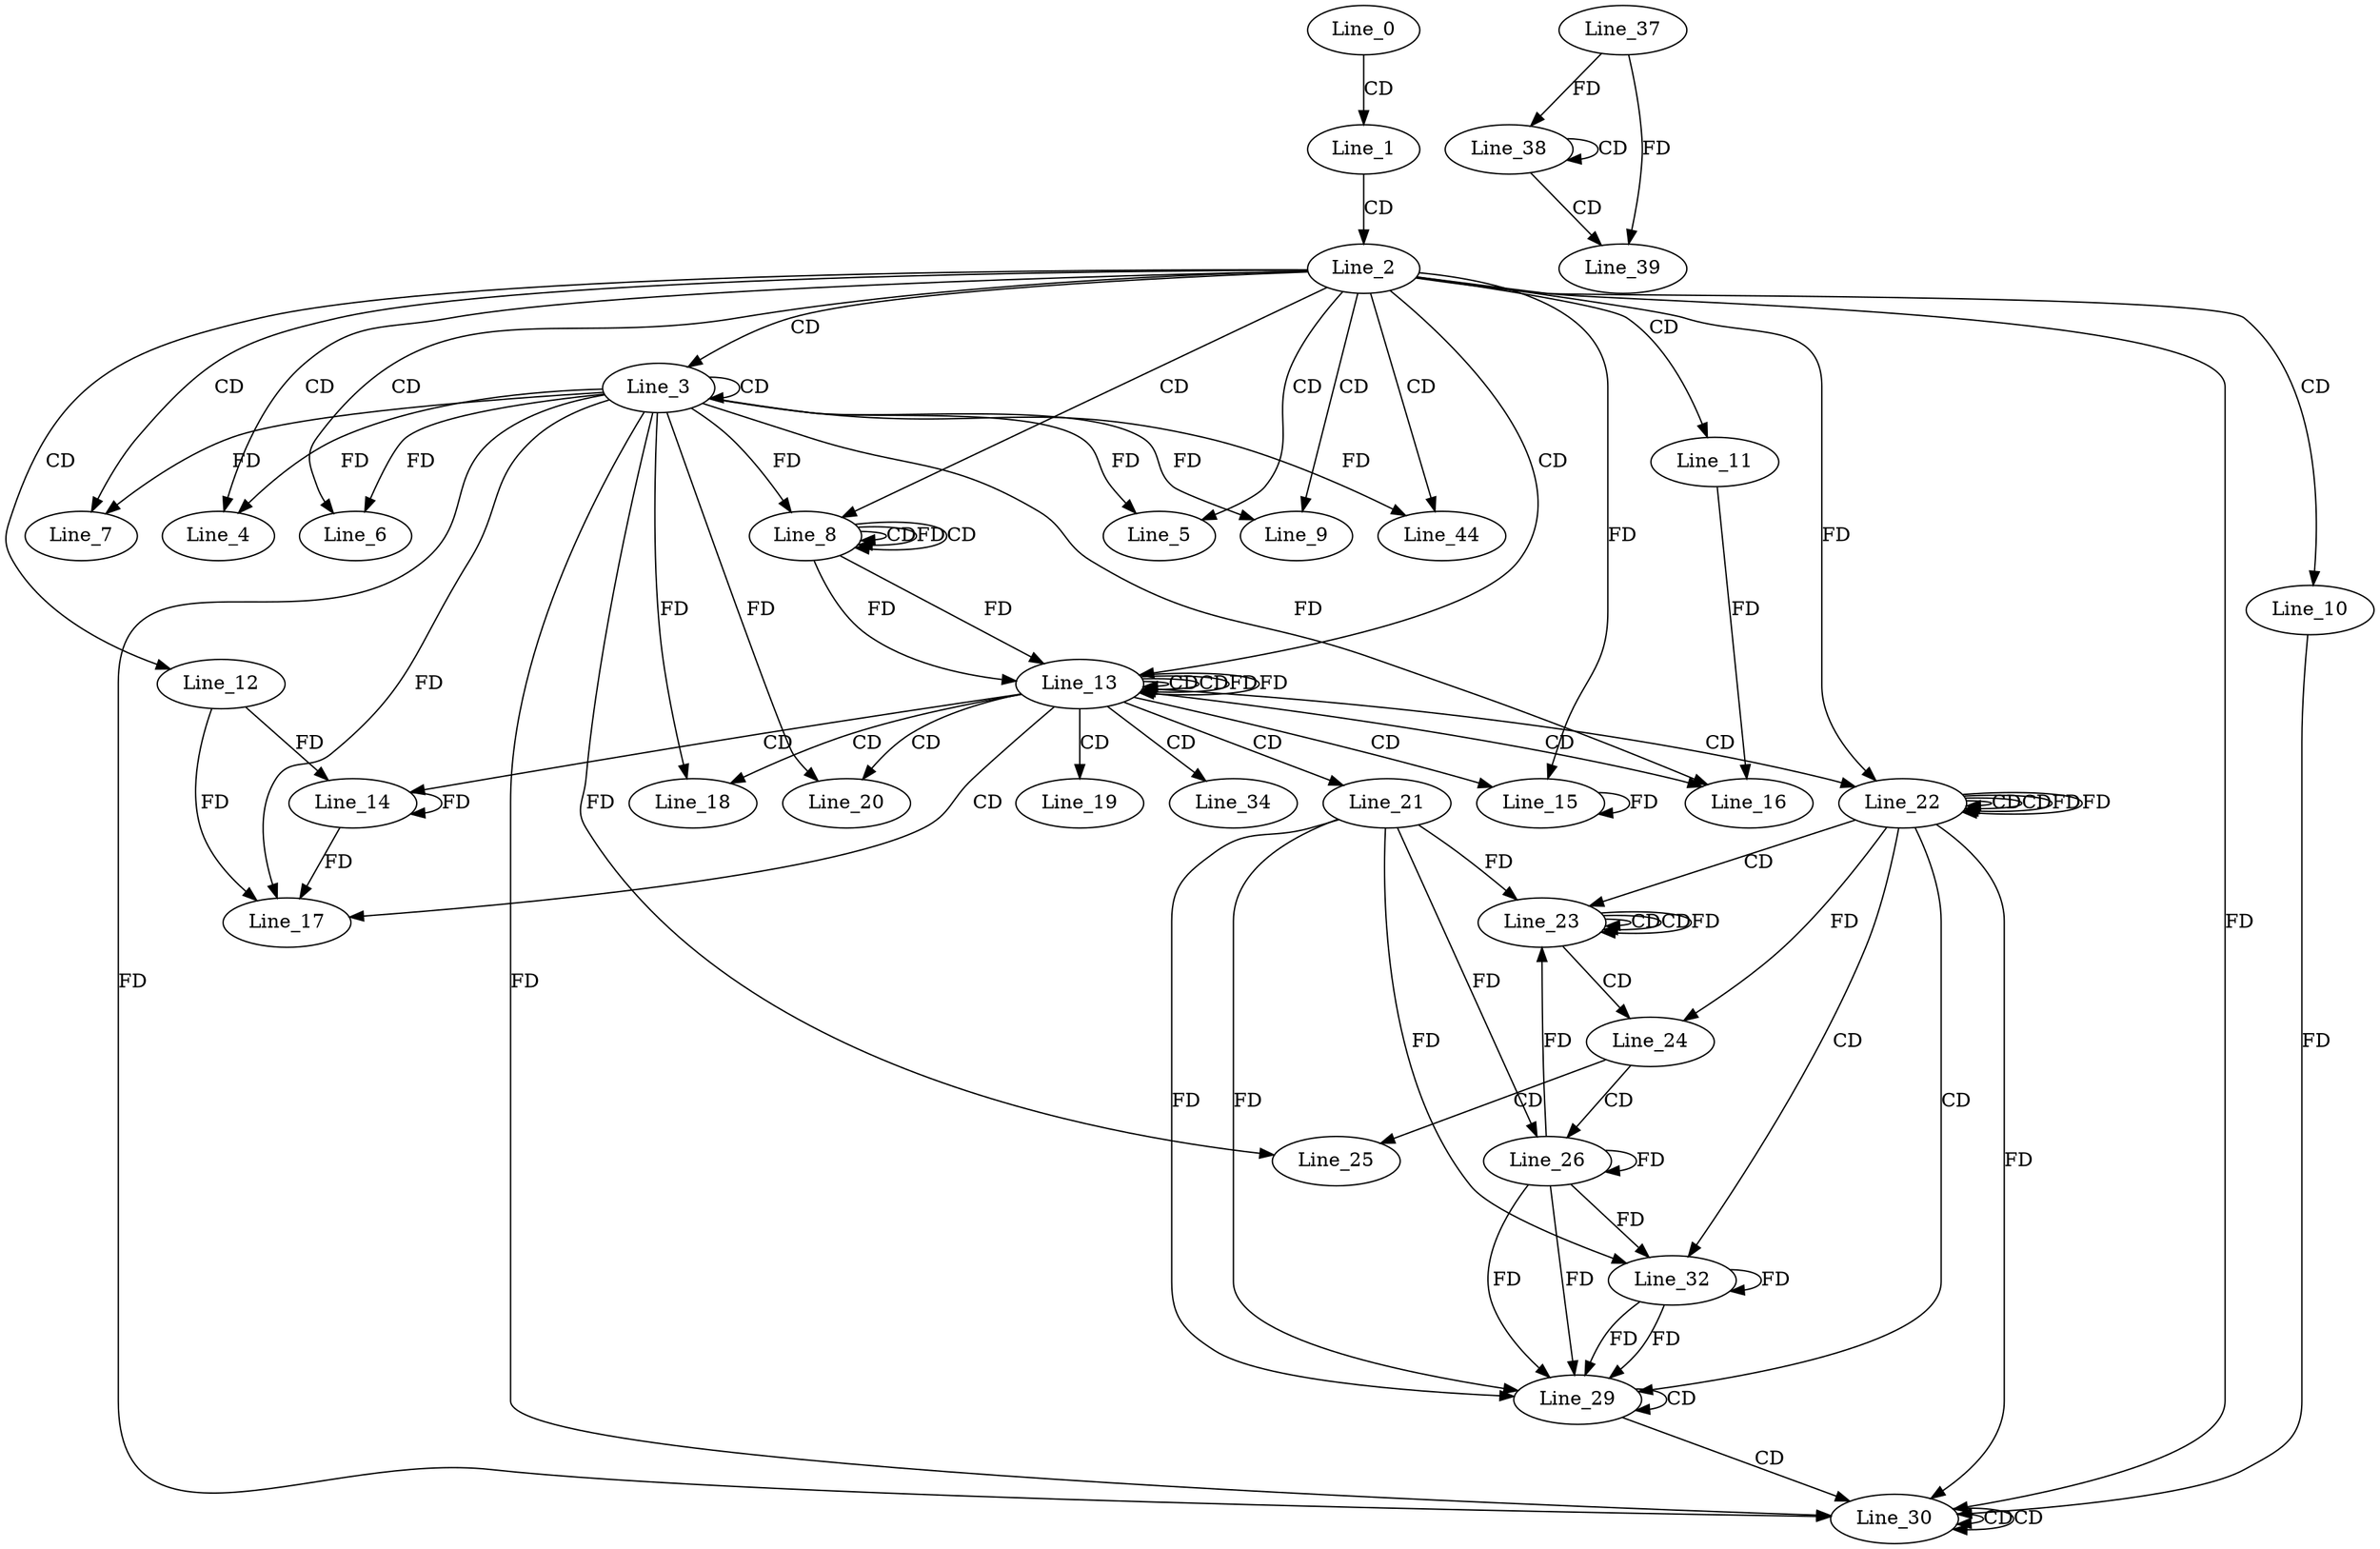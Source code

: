 digraph G {
  Line_0;
  Line_1;
  Line_2;
  Line_3;
  Line_3;
  Line_4;
  Line_5;
  Line_6;
  Line_7;
  Line_8;
  Line_8;
  Line_8;
  Line_8;
  Line_9;
  Line_10;
  Line_11;
  Line_12;
  Line_13;
  Line_13;
  Line_13;
  Line_14;
  Line_15;
  Line_16;
  Line_17;
  Line_17;
  Line_18;
  Line_19;
  Line_20;
  Line_21;
  Line_22;
  Line_22;
  Line_22;
  Line_23;
  Line_23;
  Line_23;
  Line_23;
  Line_24;
  Line_25;
  Line_26;
  Line_29;
  Line_29;
  Line_30;
  Line_30;
  Line_30;
  Line_32;
  Line_34;
  Line_38;
  Line_38;
  Line_37;
  Line_39;
  Line_39;
  Line_44;
  Line_0 -> Line_1 [ label="CD" ];
  Line_1 -> Line_2 [ label="CD" ];
  Line_2 -> Line_3 [ label="CD" ];
  Line_3 -> Line_3 [ label="CD" ];
  Line_2 -> Line_4 [ label="CD" ];
  Line_3 -> Line_4 [ label="FD" ];
  Line_2 -> Line_5 [ label="CD" ];
  Line_3 -> Line_5 [ label="FD" ];
  Line_2 -> Line_6 [ label="CD" ];
  Line_3 -> Line_6 [ label="FD" ];
  Line_2 -> Line_7 [ label="CD" ];
  Line_3 -> Line_7 [ label="FD" ];
  Line_2 -> Line_8 [ label="CD" ];
  Line_8 -> Line_8 [ label="CD" ];
  Line_8 -> Line_8 [ label="FD" ];
  Line_8 -> Line_8 [ label="CD" ];
  Line_3 -> Line_8 [ label="FD" ];
  Line_2 -> Line_9 [ label="CD" ];
  Line_3 -> Line_9 [ label="FD" ];
  Line_2 -> Line_10 [ label="CD" ];
  Line_2 -> Line_11 [ label="CD" ];
  Line_2 -> Line_12 [ label="CD" ];
  Line_2 -> Line_13 [ label="CD" ];
  Line_13 -> Line_13 [ label="CD" ];
  Line_8 -> Line_13 [ label="FD" ];
  Line_13 -> Line_13 [ label="CD" ];
  Line_13 -> Line_13 [ label="FD" ];
  Line_8 -> Line_13 [ label="FD" ];
  Line_13 -> Line_14 [ label="CD" ];
  Line_14 -> Line_14 [ label="FD" ];
  Line_12 -> Line_14 [ label="FD" ];
  Line_13 -> Line_15 [ label="CD" ];
  Line_15 -> Line_15 [ label="FD" ];
  Line_2 -> Line_15 [ label="FD" ];
  Line_13 -> Line_16 [ label="CD" ];
  Line_3 -> Line_16 [ label="FD" ];
  Line_11 -> Line_16 [ label="FD" ];
  Line_13 -> Line_17 [ label="CD" ];
  Line_3 -> Line_17 [ label="FD" ];
  Line_14 -> Line_17 [ label="FD" ];
  Line_12 -> Line_17 [ label="FD" ];
  Line_13 -> Line_18 [ label="CD" ];
  Line_3 -> Line_18 [ label="FD" ];
  Line_13 -> Line_19 [ label="CD" ];
  Line_13 -> Line_20 [ label="CD" ];
  Line_3 -> Line_20 [ label="FD" ];
  Line_13 -> Line_21 [ label="CD" ];
  Line_13 -> Line_22 [ label="CD" ];
  Line_22 -> Line_22 [ label="CD" ];
  Line_2 -> Line_22 [ label="FD" ];
  Line_22 -> Line_22 [ label="CD" ];
  Line_22 -> Line_22 [ label="FD" ];
  Line_22 -> Line_23 [ label="CD" ];
  Line_23 -> Line_23 [ label="CD" ];
  Line_21 -> Line_23 [ label="FD" ];
  Line_23 -> Line_23 [ label="CD" ];
  Line_23 -> Line_23 [ label="FD" ];
  Line_23 -> Line_24 [ label="CD" ];
  Line_22 -> Line_24 [ label="FD" ];
  Line_24 -> Line_25 [ label="CD" ];
  Line_3 -> Line_25 [ label="FD" ];
  Line_24 -> Line_26 [ label="CD" ];
  Line_26 -> Line_26 [ label="FD" ];
  Line_21 -> Line_26 [ label="FD" ];
  Line_22 -> Line_29 [ label="CD" ];
  Line_26 -> Line_29 [ label="FD" ];
  Line_21 -> Line_29 [ label="FD" ];
  Line_29 -> Line_29 [ label="CD" ];
  Line_26 -> Line_29 [ label="FD" ];
  Line_21 -> Line_29 [ label="FD" ];
  Line_29 -> Line_30 [ label="CD" ];
  Line_22 -> Line_30 [ label="FD" ];
  Line_2 -> Line_30 [ label="FD" ];
  Line_30 -> Line_30 [ label="CD" ];
  Line_3 -> Line_30 [ label="FD" ];
  Line_10 -> Line_30 [ label="FD" ];
  Line_30 -> Line_30 [ label="CD" ];
  Line_3 -> Line_30 [ label="FD" ];
  Line_22 -> Line_32 [ label="CD" ];
  Line_26 -> Line_32 [ label="FD" ];
  Line_32 -> Line_32 [ label="FD" ];
  Line_21 -> Line_32 [ label="FD" ];
  Line_13 -> Line_34 [ label="CD" ];
  Line_38 -> Line_38 [ label="CD" ];
  Line_37 -> Line_38 [ label="FD" ];
  Line_38 -> Line_39 [ label="CD" ];
  Line_37 -> Line_39 [ label="FD" ];
  Line_2 -> Line_44 [ label="CD" ];
  Line_3 -> Line_44 [ label="FD" ];
  Line_13 -> Line_13 [ label="FD" ];
  Line_22 -> Line_22 [ label="FD" ];
  Line_32 -> Line_29 [ label="FD" ];
  Line_32 -> Line_29 [ label="FD" ];
  Line_26 -> Line_23 [ label="FD" ];
}
